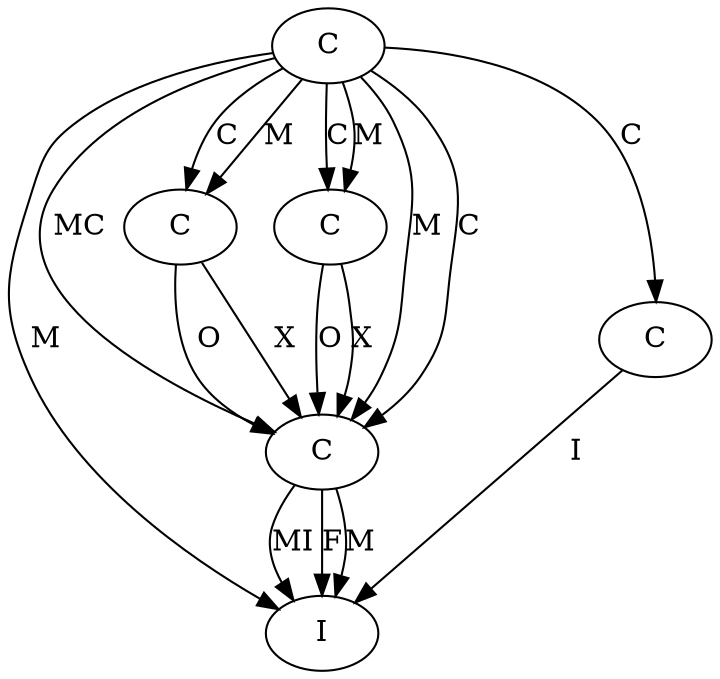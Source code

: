 // Subdue 5.2.2 graph in dot format

digraph SubdueGraph {
  1 [label="C",color=black,fontcolor=black];
  2 [label="C",color=black,fontcolor=black];
  3 [label="I",color=black,fontcolor=black];
  4 [label="C",color=black,fontcolor=black];
  5 [label="C",color=black,fontcolor=black];
  6 [label="C",color=black,fontcolor=black];
  4 -> 1 [label="X",color=black,fontcolor=black];
  5 -> 1 [label="X",color=black,fontcolor=black];
  6 -> 3 [label="I",color=black,fontcolor=black];
  1 -> 3 [label="F",color=black,fontcolor=black];
  1 -> 3 [label="M",color=black,fontcolor=black];
  1 -> 3 [label="MI",color=black,fontcolor=black];
  2 -> 4 [label="M",color=black,fontcolor=black];
  2 -> 4 [label="C",color=black,fontcolor=black];
  2 -> 5 [label="M",color=black,fontcolor=black];
  2 -> 5 [label="C",color=black,fontcolor=black];
  4 -> 1 [label="O",color=black,fontcolor=black];
  5 -> 1 [label="O",color=black,fontcolor=black];
  2 -> 3 [label="M",color=black,fontcolor=black];
  2 -> 6 [label="C",color=black,fontcolor=black];
  2 -> 1 [label="M",color=black,fontcolor=black];
  2 -> 1 [label="C",color=black,fontcolor=black];
  2 -> 1 [label="MC",color=black,fontcolor=black];
}
